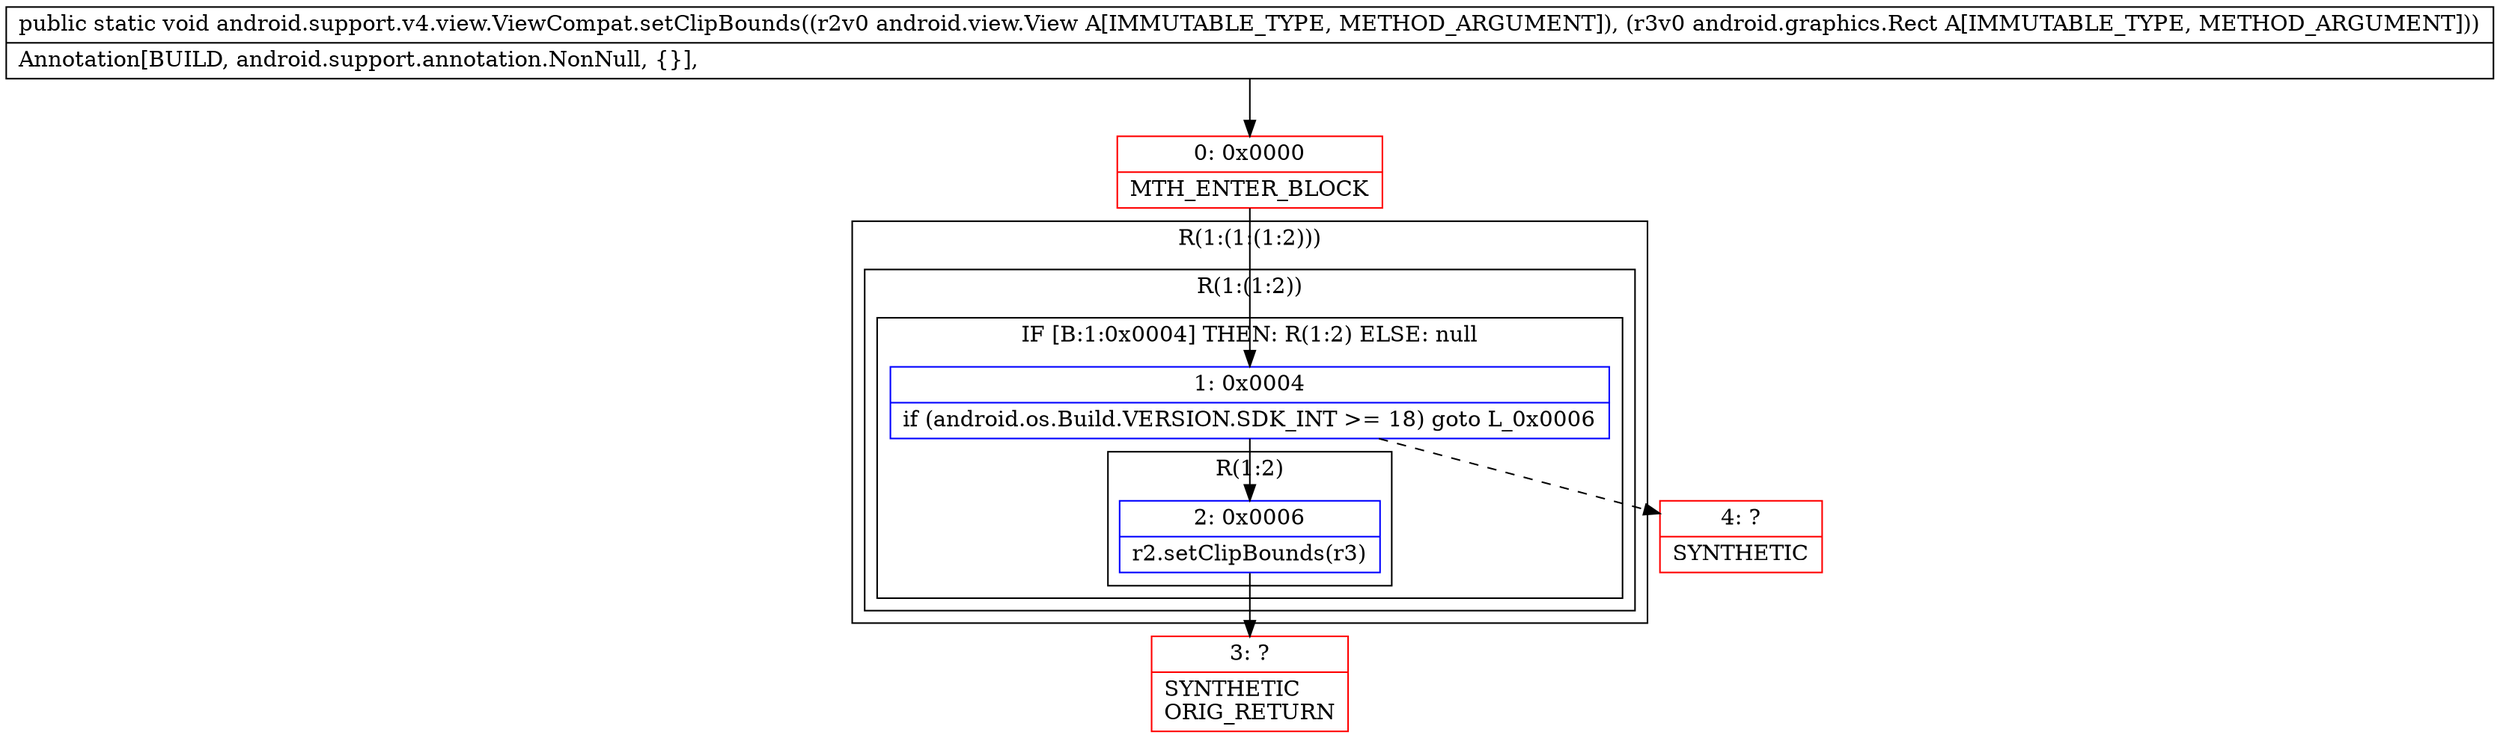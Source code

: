 digraph "CFG forandroid.support.v4.view.ViewCompat.setClipBounds(Landroid\/view\/View;Landroid\/graphics\/Rect;)V" {
subgraph cluster_Region_1077824656 {
label = "R(1:(1:(1:2)))";
node [shape=record,color=blue];
subgraph cluster_Region_726401664 {
label = "R(1:(1:2))";
node [shape=record,color=blue];
subgraph cluster_IfRegion_432547303 {
label = "IF [B:1:0x0004] THEN: R(1:2) ELSE: null";
node [shape=record,color=blue];
Node_1 [shape=record,label="{1\:\ 0x0004|if (android.os.Build.VERSION.SDK_INT \>= 18) goto L_0x0006\l}"];
subgraph cluster_Region_510906923 {
label = "R(1:2)";
node [shape=record,color=blue];
Node_2 [shape=record,label="{2\:\ 0x0006|r2.setClipBounds(r3)\l}"];
}
}
}
}
Node_0 [shape=record,color=red,label="{0\:\ 0x0000|MTH_ENTER_BLOCK\l}"];
Node_3 [shape=record,color=red,label="{3\:\ ?|SYNTHETIC\lORIG_RETURN\l}"];
Node_4 [shape=record,color=red,label="{4\:\ ?|SYNTHETIC\l}"];
MethodNode[shape=record,label="{public static void android.support.v4.view.ViewCompat.setClipBounds((r2v0 android.view.View A[IMMUTABLE_TYPE, METHOD_ARGUMENT]), (r3v0 android.graphics.Rect A[IMMUTABLE_TYPE, METHOD_ARGUMENT]))  | Annotation[BUILD, android.support.annotation.NonNull, \{\}], \l}"];
MethodNode -> Node_0;
Node_1 -> Node_2;
Node_1 -> Node_4[style=dashed];
Node_2 -> Node_3;
Node_0 -> Node_1;
}

